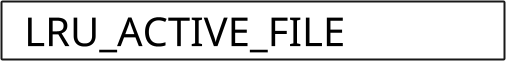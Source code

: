 @startuml

skinparam ComponentStyle rectangle
hide stereotype
scale 1/5
skinparam RoundCorner 100

skinparam Component {
    FontSize 200
    FontColor black
    RoundCorner 10
    BorderThickness 10
    BackgroundColor transparent
    BorderThickness<<text>> 0
    BackgroundColor<<text>> transparent
    FontColor<<box>> transparent
}

component "  LRU_ACTIVE_FILE\t\t" as cp

@enduml
